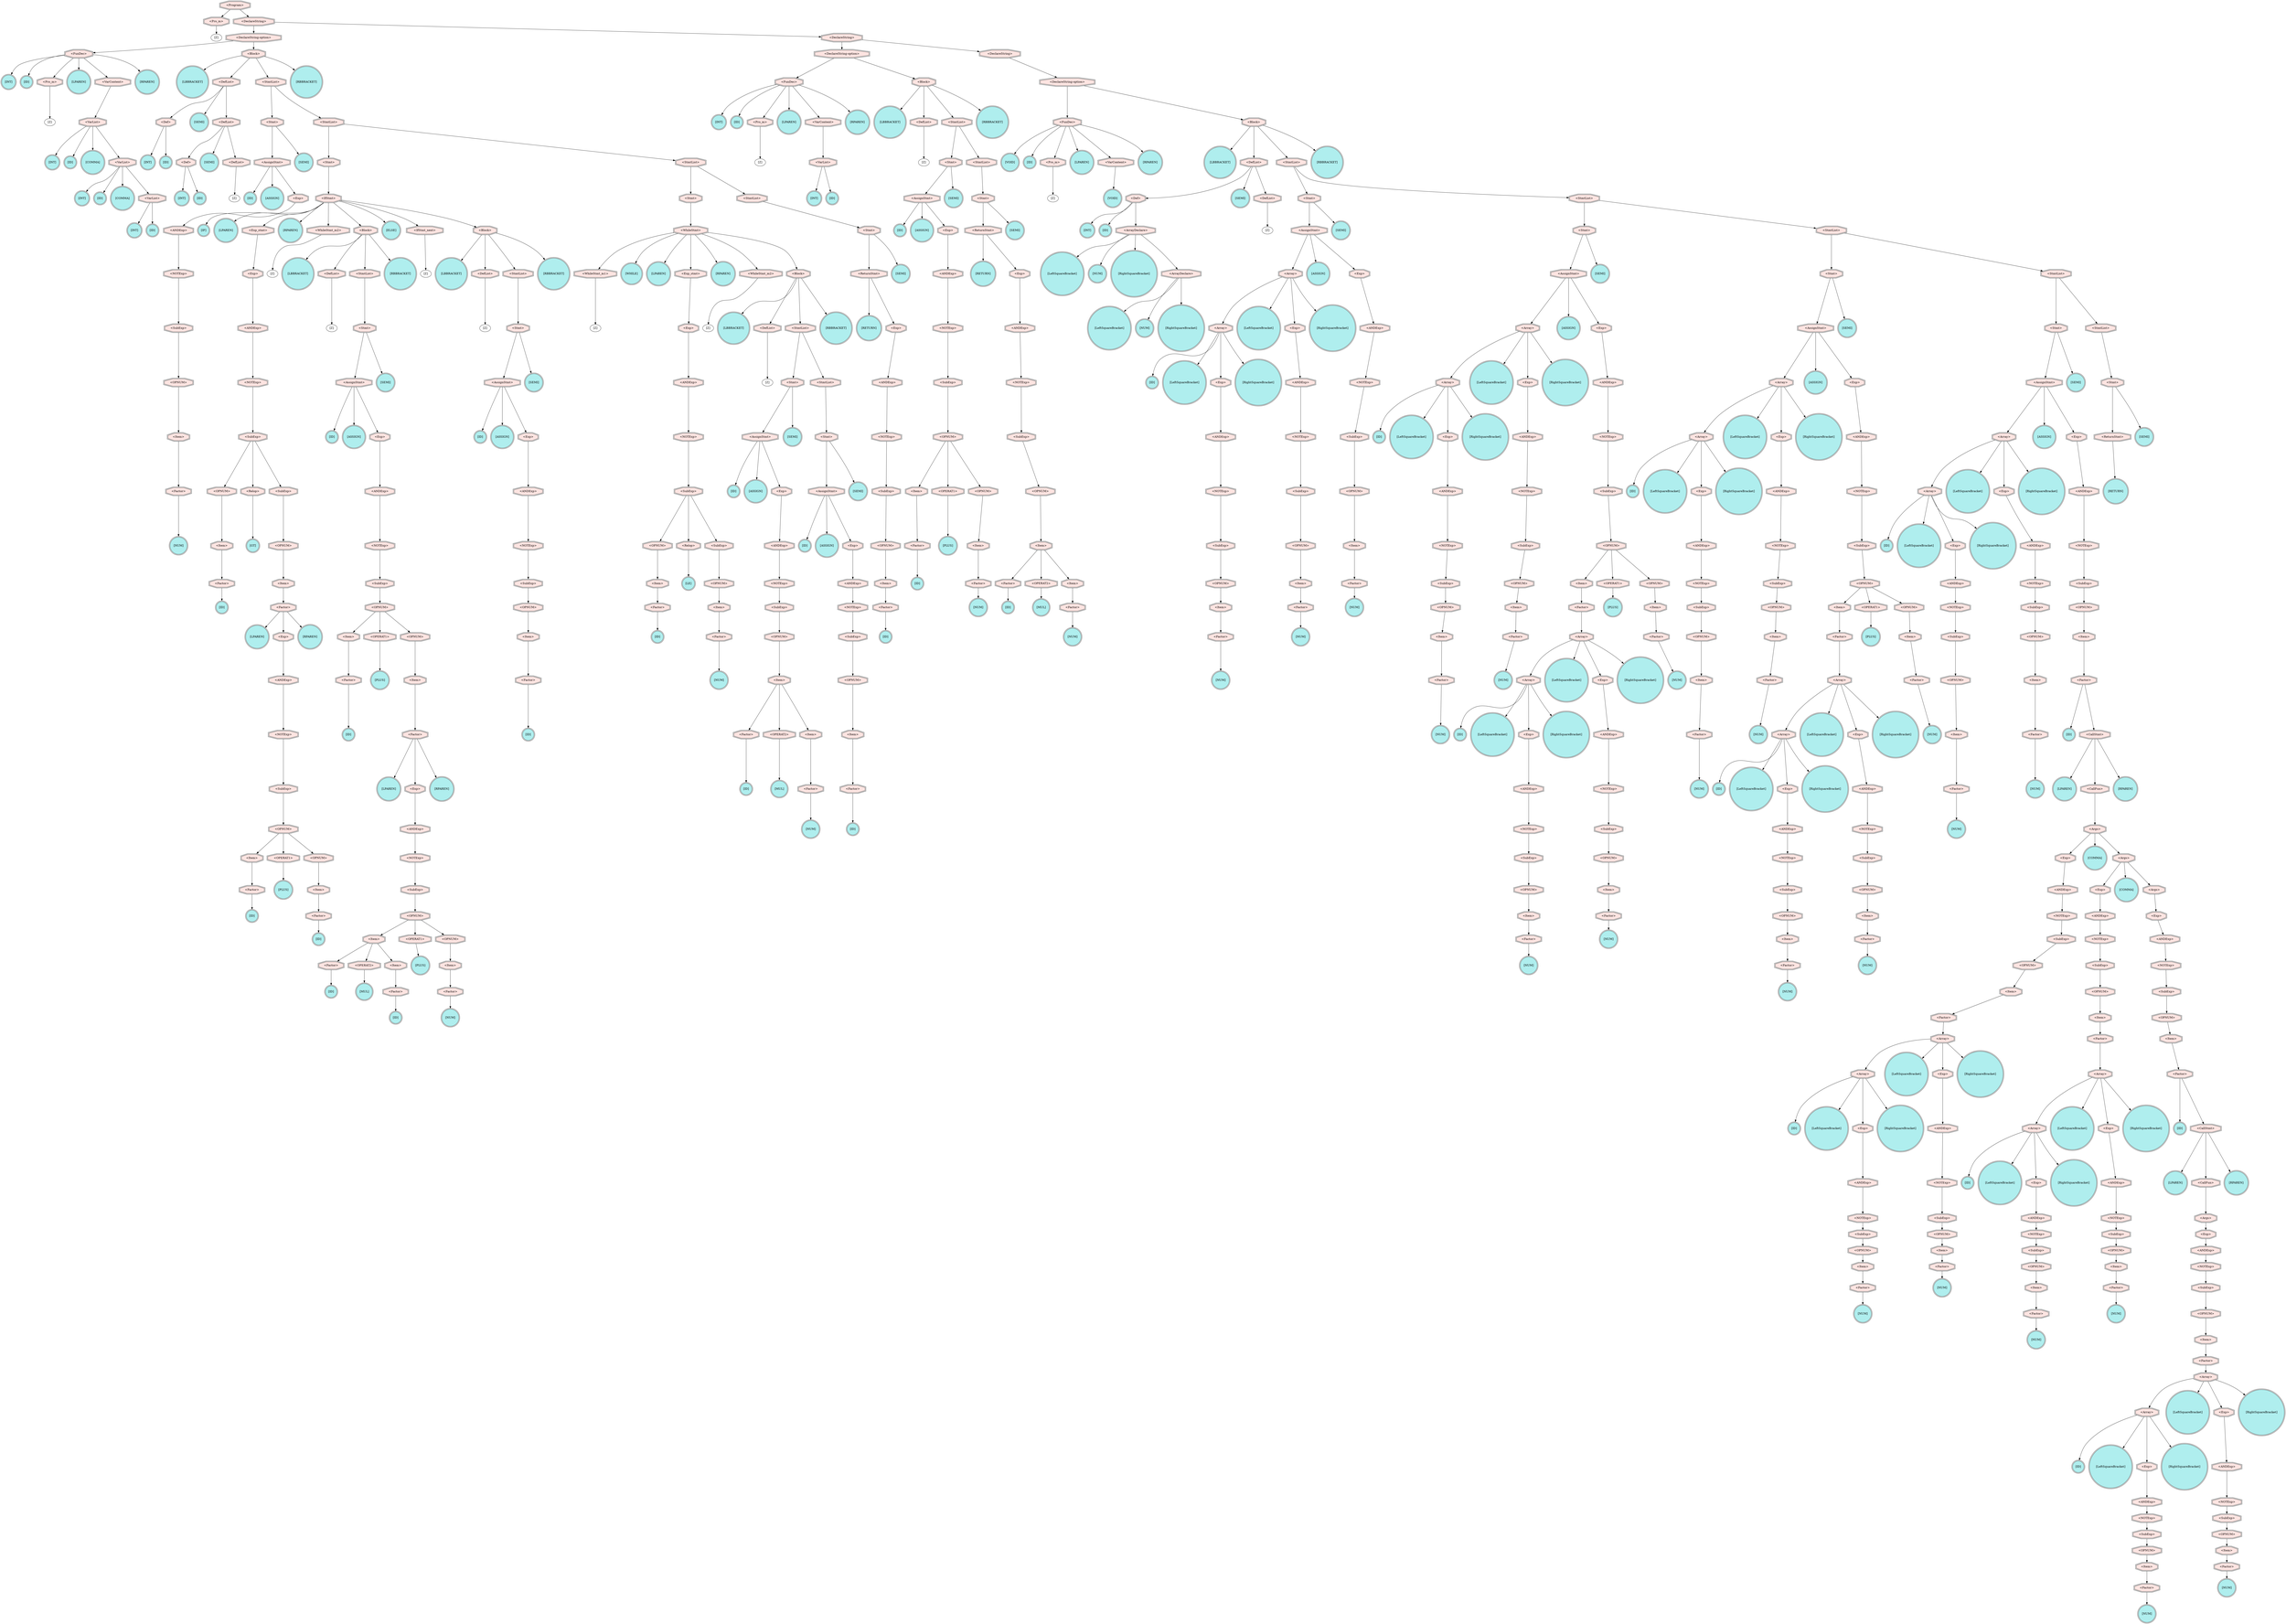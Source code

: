 digraph tree { 
v0[label="<Pro_m>",fillcolor=mistyrose,shape=doubleoctagon,style=filled];
e1[label="[Z]"];
v0-> e1;
v1[label="[INT]",fillcolor=paleturquoise,shape=doublecircle,style=filled];
v2[label="[ID]",fillcolor=paleturquoise,shape=doublecircle,style=filled];
v3[label="<Pro_m>",fillcolor=mistyrose,shape=doubleoctagon,style=filled];
e4[label="[Z]"];
v3-> e4;
v4[label="[LPAREN]",fillcolor=paleturquoise,shape=doublecircle,style=filled];
v5[label="[INT]",fillcolor=paleturquoise,shape=doublecircle,style=filled];
v6[label="[ID]",fillcolor=paleturquoise,shape=doublecircle,style=filled];
v7[label="[COMMA]",fillcolor=paleturquoise,shape=doublecircle,style=filled];
v8[label="[INT]",fillcolor=paleturquoise,shape=doublecircle,style=filled];
v9[label="[ID]",fillcolor=paleturquoise,shape=doublecircle,style=filled];
v10[label="[COMMA]",fillcolor=paleturquoise,shape=doublecircle,style=filled];
v11[label="[INT]",fillcolor=paleturquoise,shape=doublecircle,style=filled];
v12[label="[ID]",fillcolor=paleturquoise,shape=doublecircle,style=filled];
v13[label="<VarList>",fillcolor=mistyrose,shape=doubleoctagon,style=filled];
v13 -> v12;
v13 -> v11;
v14[label="<VarList>",fillcolor=mistyrose,shape=doubleoctagon,style=filled];
v14 -> v13;
v14 -> v10;
v14 -> v9;
v14 -> v8;
v15[label="<VarList>",fillcolor=mistyrose,shape=doubleoctagon,style=filled];
v15 -> v14;
v15 -> v7;
v15 -> v6;
v15 -> v5;
v16[label="<VarContent>",fillcolor=mistyrose,shape=doubleoctagon,style=filled];
v16 -> v15;
v17[label="[RPAREN]",fillcolor=paleturquoise,shape=doublecircle,style=filled];
v18[label="<FunDec>",fillcolor=mistyrose,shape=doubleoctagon,style=filled];
v18 -> v17;
v18 -> v16;
v18 -> v4;
v18 -> v3;
v18 -> v2;
v18 -> v1;
v19[label="[LBBRACKET]",fillcolor=paleturquoise,shape=doublecircle,style=filled];
v20[label="[INT]",fillcolor=paleturquoise,shape=doublecircle,style=filled];
v21[label="[ID]",fillcolor=paleturquoise,shape=doublecircle,style=filled];
v22[label="<Def>",fillcolor=mistyrose,shape=doubleoctagon,style=filled];
v22 -> v21;
v22 -> v20;
v23[label="[SEMI]",fillcolor=paleturquoise,shape=doublecircle,style=filled];
v24[label="[INT]",fillcolor=paleturquoise,shape=doublecircle,style=filled];
v25[label="[ID]",fillcolor=paleturquoise,shape=doublecircle,style=filled];
v26[label="<Def>",fillcolor=mistyrose,shape=doubleoctagon,style=filled];
v26 -> v25;
v26 -> v24;
v27[label="[SEMI]",fillcolor=paleturquoise,shape=doublecircle,style=filled];
v28[label="<DefList>",fillcolor=mistyrose,shape=doubleoctagon,style=filled];
e29[label="[Z]"];
v28-> e29;
v29[label="<DefList>",fillcolor=mistyrose,shape=doubleoctagon,style=filled];
v29 -> v28;
v29 -> v27;
v29 -> v26;
v30[label="<DefList>",fillcolor=mistyrose,shape=doubleoctagon,style=filled];
v30 -> v29;
v30 -> v23;
v30 -> v22;
v31[label="[ID]",fillcolor=paleturquoise,shape=doublecircle,style=filled];
v32[label="[ASSIGN]",fillcolor=paleturquoise,shape=doublecircle,style=filled];
v33[label="[NUM]",fillcolor=paleturquoise,shape=doublecircle,style=filled];
v34[label="<Factor>",fillcolor=mistyrose,shape=doubleoctagon,style=filled];
v34 -> v33;
v35[label="<Item>",fillcolor=mistyrose,shape=doubleoctagon,style=filled];
v35 -> v34;
v36[label="<OPNUM>",fillcolor=mistyrose,shape=doubleoctagon,style=filled];
v36 -> v35;
v37[label="<SubExp>",fillcolor=mistyrose,shape=doubleoctagon,style=filled];
v37 -> v36;
v38[label="<NOTExp>",fillcolor=mistyrose,shape=doubleoctagon,style=filled];
v38 -> v37;
v39[label="<ANDExp>",fillcolor=mistyrose,shape=doubleoctagon,style=filled];
v39 -> v38;
v40[label="<Exp>",fillcolor=mistyrose,shape=doubleoctagon,style=filled];
v40 -> v39;
v41[label="<AssignStmt>",fillcolor=mistyrose,shape=doubleoctagon,style=filled];
v41 -> v40;
v41 -> v32;
v41 -> v31;
v42[label="[SEMI]",fillcolor=paleturquoise,shape=doublecircle,style=filled];
v43[label="<Stmt>",fillcolor=mistyrose,shape=doubleoctagon,style=filled];
v43 -> v42;
v43 -> v41;
v44[label="[IF]",fillcolor=paleturquoise,shape=doublecircle,style=filled];
v45[label="[LPAREN]",fillcolor=paleturquoise,shape=doublecircle,style=filled];
v46[label="[ID]",fillcolor=paleturquoise,shape=doublecircle,style=filled];
v47[label="<Factor>",fillcolor=mistyrose,shape=doubleoctagon,style=filled];
v47 -> v46;
v48[label="<Item>",fillcolor=mistyrose,shape=doubleoctagon,style=filled];
v48 -> v47;
v49[label="<OPNUM>",fillcolor=mistyrose,shape=doubleoctagon,style=filled];
v49 -> v48;
v50[label="[GT]",fillcolor=paleturquoise,shape=doublecircle,style=filled];
v51[label="<Relop>",fillcolor=mistyrose,shape=doubleoctagon,style=filled];
v51 -> v50;
v52[label="[LPAREN]",fillcolor=paleturquoise,shape=doublecircle,style=filled];
v53[label="[ID]",fillcolor=paleturquoise,shape=doublecircle,style=filled];
v54[label="<Factor>",fillcolor=mistyrose,shape=doubleoctagon,style=filled];
v54 -> v53;
v55[label="<Item>",fillcolor=mistyrose,shape=doubleoctagon,style=filled];
v55 -> v54;
v56[label="[PLUS]",fillcolor=paleturquoise,shape=doublecircle,style=filled];
v57[label="<OPERAT1>",fillcolor=mistyrose,shape=doubleoctagon,style=filled];
v57 -> v56;
v58[label="[ID]",fillcolor=paleturquoise,shape=doublecircle,style=filled];
v59[label="<Factor>",fillcolor=mistyrose,shape=doubleoctagon,style=filled];
v59 -> v58;
v60[label="<Item>",fillcolor=mistyrose,shape=doubleoctagon,style=filled];
v60 -> v59;
v61[label="<OPNUM>",fillcolor=mistyrose,shape=doubleoctagon,style=filled];
v61 -> v60;
v62[label="<OPNUM>",fillcolor=mistyrose,shape=doubleoctagon,style=filled];
v62 -> v61;
v62 -> v57;
v62 -> v55;
v63[label="<SubExp>",fillcolor=mistyrose,shape=doubleoctagon,style=filled];
v63 -> v62;
v64[label="<NOTExp>",fillcolor=mistyrose,shape=doubleoctagon,style=filled];
v64 -> v63;
v65[label="<ANDExp>",fillcolor=mistyrose,shape=doubleoctagon,style=filled];
v65 -> v64;
v66[label="<Exp>",fillcolor=mistyrose,shape=doubleoctagon,style=filled];
v66 -> v65;
v67[label="[RPAREN]",fillcolor=paleturquoise,shape=doublecircle,style=filled];
v68[label="<Factor>",fillcolor=mistyrose,shape=doubleoctagon,style=filled];
v68 -> v67;
v68 -> v66;
v68 -> v52;
v69[label="<Item>",fillcolor=mistyrose,shape=doubleoctagon,style=filled];
v69 -> v68;
v70[label="<OPNUM>",fillcolor=mistyrose,shape=doubleoctagon,style=filled];
v70 -> v69;
v71[label="<SubExp>",fillcolor=mistyrose,shape=doubleoctagon,style=filled];
v71 -> v70;
v72[label="<SubExp>",fillcolor=mistyrose,shape=doubleoctagon,style=filled];
v72 -> v71;
v72 -> v51;
v72 -> v49;
v73[label="<NOTExp>",fillcolor=mistyrose,shape=doubleoctagon,style=filled];
v73 -> v72;
v74[label="<ANDExp>",fillcolor=mistyrose,shape=doubleoctagon,style=filled];
v74 -> v73;
v75[label="<Exp>",fillcolor=mistyrose,shape=doubleoctagon,style=filled];
v75 -> v74;
v76[label="<Exp_stmt>",fillcolor=mistyrose,shape=doubleoctagon,style=filled];
v76 -> v75;
v77[label="[RPAREN]",fillcolor=paleturquoise,shape=doublecircle,style=filled];
v78[label="<WhileStmt_m2>",fillcolor=mistyrose,shape=doubleoctagon,style=filled];
e79[label="[Z]"];
v78-> e79;
v79[label="[LBBRACKET]",fillcolor=paleturquoise,shape=doublecircle,style=filled];
v80[label="<DefList>",fillcolor=mistyrose,shape=doubleoctagon,style=filled];
e81[label="[Z]"];
v80-> e81;
v81[label="[ID]",fillcolor=paleturquoise,shape=doublecircle,style=filled];
v82[label="[ASSIGN]",fillcolor=paleturquoise,shape=doublecircle,style=filled];
v83[label="[ID]",fillcolor=paleturquoise,shape=doublecircle,style=filled];
v84[label="<Factor>",fillcolor=mistyrose,shape=doubleoctagon,style=filled];
v84 -> v83;
v85[label="<Item>",fillcolor=mistyrose,shape=doubleoctagon,style=filled];
v85 -> v84;
v86[label="[PLUS]",fillcolor=paleturquoise,shape=doublecircle,style=filled];
v87[label="<OPERAT1>",fillcolor=mistyrose,shape=doubleoctagon,style=filled];
v87 -> v86;
v88[label="[LPAREN]",fillcolor=paleturquoise,shape=doublecircle,style=filled];
v89[label="[ID]",fillcolor=paleturquoise,shape=doublecircle,style=filled];
v90[label="<Factor>",fillcolor=mistyrose,shape=doubleoctagon,style=filled];
v90 -> v89;
v91[label="[MUL]",fillcolor=paleturquoise,shape=doublecircle,style=filled];
v92[label="<OPERAT2>",fillcolor=mistyrose,shape=doubleoctagon,style=filled];
v92 -> v91;
v93[label="[ID]",fillcolor=paleturquoise,shape=doublecircle,style=filled];
v94[label="<Factor>",fillcolor=mistyrose,shape=doubleoctagon,style=filled];
v94 -> v93;
v95[label="<Item>",fillcolor=mistyrose,shape=doubleoctagon,style=filled];
v95 -> v94;
v96[label="<Item>",fillcolor=mistyrose,shape=doubleoctagon,style=filled];
v96 -> v95;
v96 -> v92;
v96 -> v90;
v97[label="[PLUS]",fillcolor=paleturquoise,shape=doublecircle,style=filled];
v98[label="<OPERAT1>",fillcolor=mistyrose,shape=doubleoctagon,style=filled];
v98 -> v97;
v99[label="[NUM]",fillcolor=paleturquoise,shape=doublecircle,style=filled];
v100[label="<Factor>",fillcolor=mistyrose,shape=doubleoctagon,style=filled];
v100 -> v99;
v101[label="<Item>",fillcolor=mistyrose,shape=doubleoctagon,style=filled];
v101 -> v100;
v102[label="<OPNUM>",fillcolor=mistyrose,shape=doubleoctagon,style=filled];
v102 -> v101;
v103[label="<OPNUM>",fillcolor=mistyrose,shape=doubleoctagon,style=filled];
v103 -> v102;
v103 -> v98;
v103 -> v96;
v104[label="<SubExp>",fillcolor=mistyrose,shape=doubleoctagon,style=filled];
v104 -> v103;
v105[label="<NOTExp>",fillcolor=mistyrose,shape=doubleoctagon,style=filled];
v105 -> v104;
v106[label="<ANDExp>",fillcolor=mistyrose,shape=doubleoctagon,style=filled];
v106 -> v105;
v107[label="<Exp>",fillcolor=mistyrose,shape=doubleoctagon,style=filled];
v107 -> v106;
v108[label="[RPAREN]",fillcolor=paleturquoise,shape=doublecircle,style=filled];
v109[label="<Factor>",fillcolor=mistyrose,shape=doubleoctagon,style=filled];
v109 -> v108;
v109 -> v107;
v109 -> v88;
v110[label="<Item>",fillcolor=mistyrose,shape=doubleoctagon,style=filled];
v110 -> v109;
v111[label="<OPNUM>",fillcolor=mistyrose,shape=doubleoctagon,style=filled];
v111 -> v110;
v112[label="<OPNUM>",fillcolor=mistyrose,shape=doubleoctagon,style=filled];
v112 -> v111;
v112 -> v87;
v112 -> v85;
v113[label="<SubExp>",fillcolor=mistyrose,shape=doubleoctagon,style=filled];
v113 -> v112;
v114[label="<NOTExp>",fillcolor=mistyrose,shape=doubleoctagon,style=filled];
v114 -> v113;
v115[label="<ANDExp>",fillcolor=mistyrose,shape=doubleoctagon,style=filled];
v115 -> v114;
v116[label="<Exp>",fillcolor=mistyrose,shape=doubleoctagon,style=filled];
v116 -> v115;
v117[label="<AssignStmt>",fillcolor=mistyrose,shape=doubleoctagon,style=filled];
v117 -> v116;
v117 -> v82;
v117 -> v81;
v118[label="[SEMI]",fillcolor=paleturquoise,shape=doublecircle,style=filled];
v119[label="<Stmt>",fillcolor=mistyrose,shape=doubleoctagon,style=filled];
v119 -> v118;
v119 -> v117;
v120[label="<StmtList>",fillcolor=mistyrose,shape=doubleoctagon,style=filled];
v120 -> v119;
v121[label="[RBBRACKET]",fillcolor=paleturquoise,shape=doublecircle,style=filled];
v122[label="<Block>",fillcolor=mistyrose,shape=doubleoctagon,style=filled];
v122 -> v121;
v122 -> v120;
v122 -> v80;
v122 -> v79;
v123[label="[ELSE]",fillcolor=paleturquoise,shape=doublecircle,style=filled];
v124[label="<IfStmt_next>",fillcolor=mistyrose,shape=doubleoctagon,style=filled];
e125[label="[Z]"];
v124-> e125;
v125[label="[LBBRACKET]",fillcolor=paleturquoise,shape=doublecircle,style=filled];
v126[label="<DefList>",fillcolor=mistyrose,shape=doubleoctagon,style=filled];
e127[label="[Z]"];
v126-> e127;
v127[label="[ID]",fillcolor=paleturquoise,shape=doublecircle,style=filled];
v128[label="[ASSIGN]",fillcolor=paleturquoise,shape=doublecircle,style=filled];
v129[label="[ID]",fillcolor=paleturquoise,shape=doublecircle,style=filled];
v130[label="<Factor>",fillcolor=mistyrose,shape=doubleoctagon,style=filled];
v130 -> v129;
v131[label="<Item>",fillcolor=mistyrose,shape=doubleoctagon,style=filled];
v131 -> v130;
v132[label="<OPNUM>",fillcolor=mistyrose,shape=doubleoctagon,style=filled];
v132 -> v131;
v133[label="<SubExp>",fillcolor=mistyrose,shape=doubleoctagon,style=filled];
v133 -> v132;
v134[label="<NOTExp>",fillcolor=mistyrose,shape=doubleoctagon,style=filled];
v134 -> v133;
v135[label="<ANDExp>",fillcolor=mistyrose,shape=doubleoctagon,style=filled];
v135 -> v134;
v136[label="<Exp>",fillcolor=mistyrose,shape=doubleoctagon,style=filled];
v136 -> v135;
v137[label="<AssignStmt>",fillcolor=mistyrose,shape=doubleoctagon,style=filled];
v137 -> v136;
v137 -> v128;
v137 -> v127;
v138[label="[SEMI]",fillcolor=paleturquoise,shape=doublecircle,style=filled];
v139[label="<Stmt>",fillcolor=mistyrose,shape=doubleoctagon,style=filled];
v139 -> v138;
v139 -> v137;
v140[label="<StmtList>",fillcolor=mistyrose,shape=doubleoctagon,style=filled];
v140 -> v139;
v141[label="[RBBRACKET]",fillcolor=paleturquoise,shape=doublecircle,style=filled];
v142[label="<Block>",fillcolor=mistyrose,shape=doubleoctagon,style=filled];
v142 -> v141;
v142 -> v140;
v142 -> v126;
v142 -> v125;
v143[label="<IfStmt>",fillcolor=mistyrose,shape=doubleoctagon,style=filled];
v143 -> v142;
v143 -> v124;
v143 -> v123;
v143 -> v122;
v143 -> v78;
v143 -> v77;
v143 -> v76;
v143 -> v45;
v143 -> v44;
v144[label="<Stmt>",fillcolor=mistyrose,shape=doubleoctagon,style=filled];
v144 -> v143;
v145[label="<WhileStmt_m1>",fillcolor=mistyrose,shape=doubleoctagon,style=filled];
e146[label="[Z]"];
v145-> e146;
v146[label="[WHILE]",fillcolor=paleturquoise,shape=doublecircle,style=filled];
v147[label="[LPAREN]",fillcolor=paleturquoise,shape=doublecircle,style=filled];
v148[label="[ID]",fillcolor=paleturquoise,shape=doublecircle,style=filled];
v149[label="<Factor>",fillcolor=mistyrose,shape=doubleoctagon,style=filled];
v149 -> v148;
v150[label="<Item>",fillcolor=mistyrose,shape=doubleoctagon,style=filled];
v150 -> v149;
v151[label="<OPNUM>",fillcolor=mistyrose,shape=doubleoctagon,style=filled];
v151 -> v150;
v152[label="[LE]",fillcolor=paleturquoise,shape=doublecircle,style=filled];
v153[label="<Relop>",fillcolor=mistyrose,shape=doubleoctagon,style=filled];
v153 -> v152;
v154[label="[NUM]",fillcolor=paleturquoise,shape=doublecircle,style=filled];
v155[label="<Factor>",fillcolor=mistyrose,shape=doubleoctagon,style=filled];
v155 -> v154;
v156[label="<Item>",fillcolor=mistyrose,shape=doubleoctagon,style=filled];
v156 -> v155;
v157[label="<OPNUM>",fillcolor=mistyrose,shape=doubleoctagon,style=filled];
v157 -> v156;
v158[label="<SubExp>",fillcolor=mistyrose,shape=doubleoctagon,style=filled];
v158 -> v157;
v159[label="<SubExp>",fillcolor=mistyrose,shape=doubleoctagon,style=filled];
v159 -> v158;
v159 -> v153;
v159 -> v151;
v160[label="<NOTExp>",fillcolor=mistyrose,shape=doubleoctagon,style=filled];
v160 -> v159;
v161[label="<ANDExp>",fillcolor=mistyrose,shape=doubleoctagon,style=filled];
v161 -> v160;
v162[label="<Exp>",fillcolor=mistyrose,shape=doubleoctagon,style=filled];
v162 -> v161;
v163[label="<Exp_stmt>",fillcolor=mistyrose,shape=doubleoctagon,style=filled];
v163 -> v162;
v164[label="[RPAREN]",fillcolor=paleturquoise,shape=doublecircle,style=filled];
v165[label="<WhileStmt_m2>",fillcolor=mistyrose,shape=doubleoctagon,style=filled];
e166[label="[Z]"];
v165-> e166;
v166[label="[LBBRACKET]",fillcolor=paleturquoise,shape=doublecircle,style=filled];
v167[label="<DefList>",fillcolor=mistyrose,shape=doubleoctagon,style=filled];
e168[label="[Z]"];
v167-> e168;
v168[label="[ID]",fillcolor=paleturquoise,shape=doublecircle,style=filled];
v169[label="[ASSIGN]",fillcolor=paleturquoise,shape=doublecircle,style=filled];
v170[label="[ID]",fillcolor=paleturquoise,shape=doublecircle,style=filled];
v171[label="<Factor>",fillcolor=mistyrose,shape=doubleoctagon,style=filled];
v171 -> v170;
v172[label="[MUL]",fillcolor=paleturquoise,shape=doublecircle,style=filled];
v173[label="<OPERAT2>",fillcolor=mistyrose,shape=doubleoctagon,style=filled];
v173 -> v172;
v174[label="[NUM]",fillcolor=paleturquoise,shape=doublecircle,style=filled];
v175[label="<Factor>",fillcolor=mistyrose,shape=doubleoctagon,style=filled];
v175 -> v174;
v176[label="<Item>",fillcolor=mistyrose,shape=doubleoctagon,style=filled];
v176 -> v175;
v177[label="<Item>",fillcolor=mistyrose,shape=doubleoctagon,style=filled];
v177 -> v176;
v177 -> v173;
v177 -> v171;
v178[label="<OPNUM>",fillcolor=mistyrose,shape=doubleoctagon,style=filled];
v178 -> v177;
v179[label="<SubExp>",fillcolor=mistyrose,shape=doubleoctagon,style=filled];
v179 -> v178;
v180[label="<NOTExp>",fillcolor=mistyrose,shape=doubleoctagon,style=filled];
v180 -> v179;
v181[label="<ANDExp>",fillcolor=mistyrose,shape=doubleoctagon,style=filled];
v181 -> v180;
v182[label="<Exp>",fillcolor=mistyrose,shape=doubleoctagon,style=filled];
v182 -> v181;
v183[label="<AssignStmt>",fillcolor=mistyrose,shape=doubleoctagon,style=filled];
v183 -> v182;
v183 -> v169;
v183 -> v168;
v184[label="[SEMI]",fillcolor=paleturquoise,shape=doublecircle,style=filled];
v185[label="<Stmt>",fillcolor=mistyrose,shape=doubleoctagon,style=filled];
v185 -> v184;
v185 -> v183;
v186[label="[ID]",fillcolor=paleturquoise,shape=doublecircle,style=filled];
v187[label="[ASSIGN]",fillcolor=paleturquoise,shape=doublecircle,style=filled];
v188[label="[ID]",fillcolor=paleturquoise,shape=doublecircle,style=filled];
v189[label="<Factor>",fillcolor=mistyrose,shape=doubleoctagon,style=filled];
v189 -> v188;
v190[label="<Item>",fillcolor=mistyrose,shape=doubleoctagon,style=filled];
v190 -> v189;
v191[label="<OPNUM>",fillcolor=mistyrose,shape=doubleoctagon,style=filled];
v191 -> v190;
v192[label="<SubExp>",fillcolor=mistyrose,shape=doubleoctagon,style=filled];
v192 -> v191;
v193[label="<NOTExp>",fillcolor=mistyrose,shape=doubleoctagon,style=filled];
v193 -> v192;
v194[label="<ANDExp>",fillcolor=mistyrose,shape=doubleoctagon,style=filled];
v194 -> v193;
v195[label="<Exp>",fillcolor=mistyrose,shape=doubleoctagon,style=filled];
v195 -> v194;
v196[label="<AssignStmt>",fillcolor=mistyrose,shape=doubleoctagon,style=filled];
v196 -> v195;
v196 -> v187;
v196 -> v186;
v197[label="[SEMI]",fillcolor=paleturquoise,shape=doublecircle,style=filled];
v198[label="<Stmt>",fillcolor=mistyrose,shape=doubleoctagon,style=filled];
v198 -> v197;
v198 -> v196;
v199[label="<StmtList>",fillcolor=mistyrose,shape=doubleoctagon,style=filled];
v199 -> v198;
v200[label="<StmtList>",fillcolor=mistyrose,shape=doubleoctagon,style=filled];
v200 -> v199;
v200 -> v185;
v201[label="[RBBRACKET]",fillcolor=paleturquoise,shape=doublecircle,style=filled];
v202[label="<Block>",fillcolor=mistyrose,shape=doubleoctagon,style=filled];
v202 -> v201;
v202 -> v200;
v202 -> v167;
v202 -> v166;
v203[label="<WhileStmt>",fillcolor=mistyrose,shape=doubleoctagon,style=filled];
v203 -> v202;
v203 -> v165;
v203 -> v164;
v203 -> v163;
v203 -> v147;
v203 -> v146;
v203 -> v145;
v204[label="<Stmt>",fillcolor=mistyrose,shape=doubleoctagon,style=filled];
v204 -> v203;
v205[label="[RETURN]",fillcolor=paleturquoise,shape=doublecircle,style=filled];
v206[label="[ID]",fillcolor=paleturquoise,shape=doublecircle,style=filled];
v207[label="<Factor>",fillcolor=mistyrose,shape=doubleoctagon,style=filled];
v207 -> v206;
v208[label="<Item>",fillcolor=mistyrose,shape=doubleoctagon,style=filled];
v208 -> v207;
v209[label="<OPNUM>",fillcolor=mistyrose,shape=doubleoctagon,style=filled];
v209 -> v208;
v210[label="<SubExp>",fillcolor=mistyrose,shape=doubleoctagon,style=filled];
v210 -> v209;
v211[label="<NOTExp>",fillcolor=mistyrose,shape=doubleoctagon,style=filled];
v211 -> v210;
v212[label="<ANDExp>",fillcolor=mistyrose,shape=doubleoctagon,style=filled];
v212 -> v211;
v213[label="<Exp>",fillcolor=mistyrose,shape=doubleoctagon,style=filled];
v213 -> v212;
v214[label="<ReturnStmt>",fillcolor=mistyrose,shape=doubleoctagon,style=filled];
v214 -> v213;
v214 -> v205;
v215[label="[SEMI]",fillcolor=paleturquoise,shape=doublecircle,style=filled];
v216[label="<Stmt>",fillcolor=mistyrose,shape=doubleoctagon,style=filled];
v216 -> v215;
v216 -> v214;
v217[label="<StmtList>",fillcolor=mistyrose,shape=doubleoctagon,style=filled];
v217 -> v216;
v218[label="<StmtList>",fillcolor=mistyrose,shape=doubleoctagon,style=filled];
v218 -> v217;
v218 -> v204;
v219[label="<StmtList>",fillcolor=mistyrose,shape=doubleoctagon,style=filled];
v219 -> v218;
v219 -> v144;
v220[label="<StmtList>",fillcolor=mistyrose,shape=doubleoctagon,style=filled];
v220 -> v219;
v220 -> v43;
v221[label="[RBBRACKET]",fillcolor=paleturquoise,shape=doublecircle,style=filled];
v222[label="<Block>",fillcolor=mistyrose,shape=doubleoctagon,style=filled];
v222 -> v221;
v222 -> v220;
v222 -> v30;
v222 -> v19;
v223[label="<DeclareString-option>",fillcolor=mistyrose,shape=doubleoctagon,style=filled];
v223 -> v222;
v223 -> v18;
v224[label="[INT]",fillcolor=paleturquoise,shape=doublecircle,style=filled];
v225[label="[ID]",fillcolor=paleturquoise,shape=doublecircle,style=filled];
v226[label="<Pro_m>",fillcolor=mistyrose,shape=doubleoctagon,style=filled];
e227[label="[Z]"];
v226-> e227;
v227[label="[LPAREN]",fillcolor=paleturquoise,shape=doublecircle,style=filled];
v228[label="[INT]",fillcolor=paleturquoise,shape=doublecircle,style=filled];
v229[label="[ID]",fillcolor=paleturquoise,shape=doublecircle,style=filled];
v230[label="<VarList>",fillcolor=mistyrose,shape=doubleoctagon,style=filled];
v230 -> v229;
v230 -> v228;
v231[label="<VarContent>",fillcolor=mistyrose,shape=doubleoctagon,style=filled];
v231 -> v230;
v232[label="[RPAREN]",fillcolor=paleturquoise,shape=doublecircle,style=filled];
v233[label="<FunDec>",fillcolor=mistyrose,shape=doubleoctagon,style=filled];
v233 -> v232;
v233 -> v231;
v233 -> v227;
v233 -> v226;
v233 -> v225;
v233 -> v224;
v234[label="[LBBRACKET]",fillcolor=paleturquoise,shape=doublecircle,style=filled];
v235[label="<DefList>",fillcolor=mistyrose,shape=doubleoctagon,style=filled];
e236[label="[Z]"];
v235-> e236;
v236[label="[ID]",fillcolor=paleturquoise,shape=doublecircle,style=filled];
v237[label="[ASSIGN]",fillcolor=paleturquoise,shape=doublecircle,style=filled];
v238[label="[ID]",fillcolor=paleturquoise,shape=doublecircle,style=filled];
v239[label="<Factor>",fillcolor=mistyrose,shape=doubleoctagon,style=filled];
v239 -> v238;
v240[label="<Item>",fillcolor=mistyrose,shape=doubleoctagon,style=filled];
v240 -> v239;
v241[label="[PLUS]",fillcolor=paleturquoise,shape=doublecircle,style=filled];
v242[label="<OPERAT1>",fillcolor=mistyrose,shape=doubleoctagon,style=filled];
v242 -> v241;
v243[label="[NUM]",fillcolor=paleturquoise,shape=doublecircle,style=filled];
v244[label="<Factor>",fillcolor=mistyrose,shape=doubleoctagon,style=filled];
v244 -> v243;
v245[label="<Item>",fillcolor=mistyrose,shape=doubleoctagon,style=filled];
v245 -> v244;
v246[label="<OPNUM>",fillcolor=mistyrose,shape=doubleoctagon,style=filled];
v246 -> v245;
v247[label="<OPNUM>",fillcolor=mistyrose,shape=doubleoctagon,style=filled];
v247 -> v246;
v247 -> v242;
v247 -> v240;
v248[label="<SubExp>",fillcolor=mistyrose,shape=doubleoctagon,style=filled];
v248 -> v247;
v249[label="<NOTExp>",fillcolor=mistyrose,shape=doubleoctagon,style=filled];
v249 -> v248;
v250[label="<ANDExp>",fillcolor=mistyrose,shape=doubleoctagon,style=filled];
v250 -> v249;
v251[label="<Exp>",fillcolor=mistyrose,shape=doubleoctagon,style=filled];
v251 -> v250;
v252[label="<AssignStmt>",fillcolor=mistyrose,shape=doubleoctagon,style=filled];
v252 -> v251;
v252 -> v237;
v252 -> v236;
v253[label="[SEMI]",fillcolor=paleturquoise,shape=doublecircle,style=filled];
v254[label="<Stmt>",fillcolor=mistyrose,shape=doubleoctagon,style=filled];
v254 -> v253;
v254 -> v252;
v255[label="[RETURN]",fillcolor=paleturquoise,shape=doublecircle,style=filled];
v256[label="[ID]",fillcolor=paleturquoise,shape=doublecircle,style=filled];
v257[label="<Factor>",fillcolor=mistyrose,shape=doubleoctagon,style=filled];
v257 -> v256;
v258[label="[MUL]",fillcolor=paleturquoise,shape=doublecircle,style=filled];
v259[label="<OPERAT2>",fillcolor=mistyrose,shape=doubleoctagon,style=filled];
v259 -> v258;
v260[label="[NUM]",fillcolor=paleturquoise,shape=doublecircle,style=filled];
v261[label="<Factor>",fillcolor=mistyrose,shape=doubleoctagon,style=filled];
v261 -> v260;
v262[label="<Item>",fillcolor=mistyrose,shape=doubleoctagon,style=filled];
v262 -> v261;
v263[label="<Item>",fillcolor=mistyrose,shape=doubleoctagon,style=filled];
v263 -> v262;
v263 -> v259;
v263 -> v257;
v264[label="<OPNUM>",fillcolor=mistyrose,shape=doubleoctagon,style=filled];
v264 -> v263;
v265[label="<SubExp>",fillcolor=mistyrose,shape=doubleoctagon,style=filled];
v265 -> v264;
v266[label="<NOTExp>",fillcolor=mistyrose,shape=doubleoctagon,style=filled];
v266 -> v265;
v267[label="<ANDExp>",fillcolor=mistyrose,shape=doubleoctagon,style=filled];
v267 -> v266;
v268[label="<Exp>",fillcolor=mistyrose,shape=doubleoctagon,style=filled];
v268 -> v267;
v269[label="<ReturnStmt>",fillcolor=mistyrose,shape=doubleoctagon,style=filled];
v269 -> v268;
v269 -> v255;
v270[label="[SEMI]",fillcolor=paleturquoise,shape=doublecircle,style=filled];
v271[label="<Stmt>",fillcolor=mistyrose,shape=doubleoctagon,style=filled];
v271 -> v270;
v271 -> v269;
v272[label="<StmtList>",fillcolor=mistyrose,shape=doubleoctagon,style=filled];
v272 -> v271;
v273[label="<StmtList>",fillcolor=mistyrose,shape=doubleoctagon,style=filled];
v273 -> v272;
v273 -> v254;
v274[label="[RBBRACKET]",fillcolor=paleturquoise,shape=doublecircle,style=filled];
v275[label="<Block>",fillcolor=mistyrose,shape=doubleoctagon,style=filled];
v275 -> v274;
v275 -> v273;
v275 -> v235;
v275 -> v234;
v276[label="<DeclareString-option>",fillcolor=mistyrose,shape=doubleoctagon,style=filled];
v276 -> v275;
v276 -> v233;
v277[label="[VOID]",fillcolor=paleturquoise,shape=doublecircle,style=filled];
v278[label="[ID]",fillcolor=paleturquoise,shape=doublecircle,style=filled];
v279[label="<Pro_m>",fillcolor=mistyrose,shape=doubleoctagon,style=filled];
e280[label="[Z]"];
v279-> e280;
v280[label="[LPAREN]",fillcolor=paleturquoise,shape=doublecircle,style=filled];
v281[label="[VOID]",fillcolor=paleturquoise,shape=doublecircle,style=filled];
v282[label="<VarContent>",fillcolor=mistyrose,shape=doubleoctagon,style=filled];
v282 -> v281;
v283[label="[RPAREN]",fillcolor=paleturquoise,shape=doublecircle,style=filled];
v284[label="<FunDec>",fillcolor=mistyrose,shape=doubleoctagon,style=filled];
v284 -> v283;
v284 -> v282;
v284 -> v280;
v284 -> v279;
v284 -> v278;
v284 -> v277;
v285[label="[LBBRACKET]",fillcolor=paleturquoise,shape=doublecircle,style=filled];
v286[label="[INT]",fillcolor=paleturquoise,shape=doublecircle,style=filled];
v287[label="[ID]",fillcolor=paleturquoise,shape=doublecircle,style=filled];
v288[label="[LeftSquareBracket]",fillcolor=paleturquoise,shape=doublecircle,style=filled];
v289[label="[NUM]",fillcolor=paleturquoise,shape=doublecircle,style=filled];
v290[label="[RightSquareBracket]",fillcolor=paleturquoise,shape=doublecircle,style=filled];
v291[label="[LeftSquareBracket]",fillcolor=paleturquoise,shape=doublecircle,style=filled];
v292[label="[NUM]",fillcolor=paleturquoise,shape=doublecircle,style=filled];
v293[label="[RightSquareBracket]",fillcolor=paleturquoise,shape=doublecircle,style=filled];
v294[label="<ArrayDeclare>",fillcolor=mistyrose,shape=doubleoctagon,style=filled];
v294 -> v293;
v294 -> v292;
v294 -> v291;
v295[label="<ArrayDeclare>",fillcolor=mistyrose,shape=doubleoctagon,style=filled];
v295 -> v294;
v295 -> v290;
v295 -> v289;
v295 -> v288;
v296[label="<Def>",fillcolor=mistyrose,shape=doubleoctagon,style=filled];
v296 -> v295;
v296 -> v287;
v296 -> v286;
v297[label="[SEMI]",fillcolor=paleturquoise,shape=doublecircle,style=filled];
v298[label="<DefList>",fillcolor=mistyrose,shape=doubleoctagon,style=filled];
e299[label="[Z]"];
v298-> e299;
v299[label="<DefList>",fillcolor=mistyrose,shape=doubleoctagon,style=filled];
v299 -> v298;
v299 -> v297;
v299 -> v296;
v300[label="[ID]",fillcolor=paleturquoise,shape=doublecircle,style=filled];
v301[label="[LeftSquareBracket]",fillcolor=paleturquoise,shape=doublecircle,style=filled];
v302[label="[NUM]",fillcolor=paleturquoise,shape=doublecircle,style=filled];
v303[label="<Factor>",fillcolor=mistyrose,shape=doubleoctagon,style=filled];
v303 -> v302;
v304[label="<Item>",fillcolor=mistyrose,shape=doubleoctagon,style=filled];
v304 -> v303;
v305[label="<OPNUM>",fillcolor=mistyrose,shape=doubleoctagon,style=filled];
v305 -> v304;
v306[label="<SubExp>",fillcolor=mistyrose,shape=doubleoctagon,style=filled];
v306 -> v305;
v307[label="<NOTExp>",fillcolor=mistyrose,shape=doubleoctagon,style=filled];
v307 -> v306;
v308[label="<ANDExp>",fillcolor=mistyrose,shape=doubleoctagon,style=filled];
v308 -> v307;
v309[label="<Exp>",fillcolor=mistyrose,shape=doubleoctagon,style=filled];
v309 -> v308;
v310[label="[RightSquareBracket]",fillcolor=paleturquoise,shape=doublecircle,style=filled];
v311[label="<Array>",fillcolor=mistyrose,shape=doubleoctagon,style=filled];
v311 -> v310;
v311 -> v309;
v311 -> v301;
v311 -> v300;
v312[label="[LeftSquareBracket]",fillcolor=paleturquoise,shape=doublecircle,style=filled];
v313[label="[NUM]",fillcolor=paleturquoise,shape=doublecircle,style=filled];
v314[label="<Factor>",fillcolor=mistyrose,shape=doubleoctagon,style=filled];
v314 -> v313;
v315[label="<Item>",fillcolor=mistyrose,shape=doubleoctagon,style=filled];
v315 -> v314;
v316[label="<OPNUM>",fillcolor=mistyrose,shape=doubleoctagon,style=filled];
v316 -> v315;
v317[label="<SubExp>",fillcolor=mistyrose,shape=doubleoctagon,style=filled];
v317 -> v316;
v318[label="<NOTExp>",fillcolor=mistyrose,shape=doubleoctagon,style=filled];
v318 -> v317;
v319[label="<ANDExp>",fillcolor=mistyrose,shape=doubleoctagon,style=filled];
v319 -> v318;
v320[label="<Exp>",fillcolor=mistyrose,shape=doubleoctagon,style=filled];
v320 -> v319;
v321[label="[RightSquareBracket]",fillcolor=paleturquoise,shape=doublecircle,style=filled];
v322[label="<Array>",fillcolor=mistyrose,shape=doubleoctagon,style=filled];
v322 -> v321;
v322 -> v320;
v322 -> v312;
v322 -> v311;
v323[label="[ASSIGN]",fillcolor=paleturquoise,shape=doublecircle,style=filled];
v324[label="[NUM]",fillcolor=paleturquoise,shape=doublecircle,style=filled];
v325[label="<Factor>",fillcolor=mistyrose,shape=doubleoctagon,style=filled];
v325 -> v324;
v326[label="<Item>",fillcolor=mistyrose,shape=doubleoctagon,style=filled];
v326 -> v325;
v327[label="<OPNUM>",fillcolor=mistyrose,shape=doubleoctagon,style=filled];
v327 -> v326;
v328[label="<SubExp>",fillcolor=mistyrose,shape=doubleoctagon,style=filled];
v328 -> v327;
v329[label="<NOTExp>",fillcolor=mistyrose,shape=doubleoctagon,style=filled];
v329 -> v328;
v330[label="<ANDExp>",fillcolor=mistyrose,shape=doubleoctagon,style=filled];
v330 -> v329;
v331[label="<Exp>",fillcolor=mistyrose,shape=doubleoctagon,style=filled];
v331 -> v330;
v332[label="<AssignStmt>",fillcolor=mistyrose,shape=doubleoctagon,style=filled];
v332 -> v331;
v332 -> v323;
v332 -> v322;
v333[label="[SEMI]",fillcolor=paleturquoise,shape=doublecircle,style=filled];
v334[label="<Stmt>",fillcolor=mistyrose,shape=doubleoctagon,style=filled];
v334 -> v333;
v334 -> v332;
v335[label="[ID]",fillcolor=paleturquoise,shape=doublecircle,style=filled];
v336[label="[LeftSquareBracket]",fillcolor=paleturquoise,shape=doublecircle,style=filled];
v337[label="[NUM]",fillcolor=paleturquoise,shape=doublecircle,style=filled];
v338[label="<Factor>",fillcolor=mistyrose,shape=doubleoctagon,style=filled];
v338 -> v337;
v339[label="<Item>",fillcolor=mistyrose,shape=doubleoctagon,style=filled];
v339 -> v338;
v340[label="<OPNUM>",fillcolor=mistyrose,shape=doubleoctagon,style=filled];
v340 -> v339;
v341[label="<SubExp>",fillcolor=mistyrose,shape=doubleoctagon,style=filled];
v341 -> v340;
v342[label="<NOTExp>",fillcolor=mistyrose,shape=doubleoctagon,style=filled];
v342 -> v341;
v343[label="<ANDExp>",fillcolor=mistyrose,shape=doubleoctagon,style=filled];
v343 -> v342;
v344[label="<Exp>",fillcolor=mistyrose,shape=doubleoctagon,style=filled];
v344 -> v343;
v345[label="[RightSquareBracket]",fillcolor=paleturquoise,shape=doublecircle,style=filled];
v346[label="<Array>",fillcolor=mistyrose,shape=doubleoctagon,style=filled];
v346 -> v345;
v346 -> v344;
v346 -> v336;
v346 -> v335;
v347[label="[LeftSquareBracket]",fillcolor=paleturquoise,shape=doublecircle,style=filled];
v348[label="[NUM]",fillcolor=paleturquoise,shape=doublecircle,style=filled];
v349[label="<Factor>",fillcolor=mistyrose,shape=doubleoctagon,style=filled];
v349 -> v348;
v350[label="<Item>",fillcolor=mistyrose,shape=doubleoctagon,style=filled];
v350 -> v349;
v351[label="<OPNUM>",fillcolor=mistyrose,shape=doubleoctagon,style=filled];
v351 -> v350;
v352[label="<SubExp>",fillcolor=mistyrose,shape=doubleoctagon,style=filled];
v352 -> v351;
v353[label="<NOTExp>",fillcolor=mistyrose,shape=doubleoctagon,style=filled];
v353 -> v352;
v354[label="<ANDExp>",fillcolor=mistyrose,shape=doubleoctagon,style=filled];
v354 -> v353;
v355[label="<Exp>",fillcolor=mistyrose,shape=doubleoctagon,style=filled];
v355 -> v354;
v356[label="[RightSquareBracket]",fillcolor=paleturquoise,shape=doublecircle,style=filled];
v357[label="<Array>",fillcolor=mistyrose,shape=doubleoctagon,style=filled];
v357 -> v356;
v357 -> v355;
v357 -> v347;
v357 -> v346;
v358[label="[ASSIGN]",fillcolor=paleturquoise,shape=doublecircle,style=filled];
v359[label="[ID]",fillcolor=paleturquoise,shape=doublecircle,style=filled];
v360[label="[LeftSquareBracket]",fillcolor=paleturquoise,shape=doublecircle,style=filled];
v361[label="[NUM]",fillcolor=paleturquoise,shape=doublecircle,style=filled];
v362[label="<Factor>",fillcolor=mistyrose,shape=doubleoctagon,style=filled];
v362 -> v361;
v363[label="<Item>",fillcolor=mistyrose,shape=doubleoctagon,style=filled];
v363 -> v362;
v364[label="<OPNUM>",fillcolor=mistyrose,shape=doubleoctagon,style=filled];
v364 -> v363;
v365[label="<SubExp>",fillcolor=mistyrose,shape=doubleoctagon,style=filled];
v365 -> v364;
v366[label="<NOTExp>",fillcolor=mistyrose,shape=doubleoctagon,style=filled];
v366 -> v365;
v367[label="<ANDExp>",fillcolor=mistyrose,shape=doubleoctagon,style=filled];
v367 -> v366;
v368[label="<Exp>",fillcolor=mistyrose,shape=doubleoctagon,style=filled];
v368 -> v367;
v369[label="[RightSquareBracket]",fillcolor=paleturquoise,shape=doublecircle,style=filled];
v370[label="<Array>",fillcolor=mistyrose,shape=doubleoctagon,style=filled];
v370 -> v369;
v370 -> v368;
v370 -> v360;
v370 -> v359;
v371[label="[LeftSquareBracket]",fillcolor=paleturquoise,shape=doublecircle,style=filled];
v372[label="[NUM]",fillcolor=paleturquoise,shape=doublecircle,style=filled];
v373[label="<Factor>",fillcolor=mistyrose,shape=doubleoctagon,style=filled];
v373 -> v372;
v374[label="<Item>",fillcolor=mistyrose,shape=doubleoctagon,style=filled];
v374 -> v373;
v375[label="<OPNUM>",fillcolor=mistyrose,shape=doubleoctagon,style=filled];
v375 -> v374;
v376[label="<SubExp>",fillcolor=mistyrose,shape=doubleoctagon,style=filled];
v376 -> v375;
v377[label="<NOTExp>",fillcolor=mistyrose,shape=doubleoctagon,style=filled];
v377 -> v376;
v378[label="<ANDExp>",fillcolor=mistyrose,shape=doubleoctagon,style=filled];
v378 -> v377;
v379[label="<Exp>",fillcolor=mistyrose,shape=doubleoctagon,style=filled];
v379 -> v378;
v380[label="[RightSquareBracket]",fillcolor=paleturquoise,shape=doublecircle,style=filled];
v381[label="<Array>",fillcolor=mistyrose,shape=doubleoctagon,style=filled];
v381 -> v380;
v381 -> v379;
v381 -> v371;
v381 -> v370;
v382[label="<Factor>",fillcolor=mistyrose,shape=doubleoctagon,style=filled];
v382 -> v381;
v383[label="<Item>",fillcolor=mistyrose,shape=doubleoctagon,style=filled];
v383 -> v382;
v384[label="[PLUS]",fillcolor=paleturquoise,shape=doublecircle,style=filled];
v385[label="<OPERAT1>",fillcolor=mistyrose,shape=doubleoctagon,style=filled];
v385 -> v384;
v386[label="[NUM]",fillcolor=paleturquoise,shape=doublecircle,style=filled];
v387[label="<Factor>",fillcolor=mistyrose,shape=doubleoctagon,style=filled];
v387 -> v386;
v388[label="<Item>",fillcolor=mistyrose,shape=doubleoctagon,style=filled];
v388 -> v387;
v389[label="<OPNUM>",fillcolor=mistyrose,shape=doubleoctagon,style=filled];
v389 -> v388;
v390[label="<OPNUM>",fillcolor=mistyrose,shape=doubleoctagon,style=filled];
v390 -> v389;
v390 -> v385;
v390 -> v383;
v391[label="<SubExp>",fillcolor=mistyrose,shape=doubleoctagon,style=filled];
v391 -> v390;
v392[label="<NOTExp>",fillcolor=mistyrose,shape=doubleoctagon,style=filled];
v392 -> v391;
v393[label="<ANDExp>",fillcolor=mistyrose,shape=doubleoctagon,style=filled];
v393 -> v392;
v394[label="<Exp>",fillcolor=mistyrose,shape=doubleoctagon,style=filled];
v394 -> v393;
v395[label="<AssignStmt>",fillcolor=mistyrose,shape=doubleoctagon,style=filled];
v395 -> v394;
v395 -> v358;
v395 -> v357;
v396[label="[SEMI]",fillcolor=paleturquoise,shape=doublecircle,style=filled];
v397[label="<Stmt>",fillcolor=mistyrose,shape=doubleoctagon,style=filled];
v397 -> v396;
v397 -> v395;
v398[label="[ID]",fillcolor=paleturquoise,shape=doublecircle,style=filled];
v399[label="[LeftSquareBracket]",fillcolor=paleturquoise,shape=doublecircle,style=filled];
v400[label="[NUM]",fillcolor=paleturquoise,shape=doublecircle,style=filled];
v401[label="<Factor>",fillcolor=mistyrose,shape=doubleoctagon,style=filled];
v401 -> v400;
v402[label="<Item>",fillcolor=mistyrose,shape=doubleoctagon,style=filled];
v402 -> v401;
v403[label="<OPNUM>",fillcolor=mistyrose,shape=doubleoctagon,style=filled];
v403 -> v402;
v404[label="<SubExp>",fillcolor=mistyrose,shape=doubleoctagon,style=filled];
v404 -> v403;
v405[label="<NOTExp>",fillcolor=mistyrose,shape=doubleoctagon,style=filled];
v405 -> v404;
v406[label="<ANDExp>",fillcolor=mistyrose,shape=doubleoctagon,style=filled];
v406 -> v405;
v407[label="<Exp>",fillcolor=mistyrose,shape=doubleoctagon,style=filled];
v407 -> v406;
v408[label="[RightSquareBracket]",fillcolor=paleturquoise,shape=doublecircle,style=filled];
v409[label="<Array>",fillcolor=mistyrose,shape=doubleoctagon,style=filled];
v409 -> v408;
v409 -> v407;
v409 -> v399;
v409 -> v398;
v410[label="[LeftSquareBracket]",fillcolor=paleturquoise,shape=doublecircle,style=filled];
v411[label="[NUM]",fillcolor=paleturquoise,shape=doublecircle,style=filled];
v412[label="<Factor>",fillcolor=mistyrose,shape=doubleoctagon,style=filled];
v412 -> v411;
v413[label="<Item>",fillcolor=mistyrose,shape=doubleoctagon,style=filled];
v413 -> v412;
v414[label="<OPNUM>",fillcolor=mistyrose,shape=doubleoctagon,style=filled];
v414 -> v413;
v415[label="<SubExp>",fillcolor=mistyrose,shape=doubleoctagon,style=filled];
v415 -> v414;
v416[label="<NOTExp>",fillcolor=mistyrose,shape=doubleoctagon,style=filled];
v416 -> v415;
v417[label="<ANDExp>",fillcolor=mistyrose,shape=doubleoctagon,style=filled];
v417 -> v416;
v418[label="<Exp>",fillcolor=mistyrose,shape=doubleoctagon,style=filled];
v418 -> v417;
v419[label="[RightSquareBracket]",fillcolor=paleturquoise,shape=doublecircle,style=filled];
v420[label="<Array>",fillcolor=mistyrose,shape=doubleoctagon,style=filled];
v420 -> v419;
v420 -> v418;
v420 -> v410;
v420 -> v409;
v421[label="[ASSIGN]",fillcolor=paleturquoise,shape=doublecircle,style=filled];
v422[label="[ID]",fillcolor=paleturquoise,shape=doublecircle,style=filled];
v423[label="[LeftSquareBracket]",fillcolor=paleturquoise,shape=doublecircle,style=filled];
v424[label="[NUM]",fillcolor=paleturquoise,shape=doublecircle,style=filled];
v425[label="<Factor>",fillcolor=mistyrose,shape=doubleoctagon,style=filled];
v425 -> v424;
v426[label="<Item>",fillcolor=mistyrose,shape=doubleoctagon,style=filled];
v426 -> v425;
v427[label="<OPNUM>",fillcolor=mistyrose,shape=doubleoctagon,style=filled];
v427 -> v426;
v428[label="<SubExp>",fillcolor=mistyrose,shape=doubleoctagon,style=filled];
v428 -> v427;
v429[label="<NOTExp>",fillcolor=mistyrose,shape=doubleoctagon,style=filled];
v429 -> v428;
v430[label="<ANDExp>",fillcolor=mistyrose,shape=doubleoctagon,style=filled];
v430 -> v429;
v431[label="<Exp>",fillcolor=mistyrose,shape=doubleoctagon,style=filled];
v431 -> v430;
v432[label="[RightSquareBracket]",fillcolor=paleturquoise,shape=doublecircle,style=filled];
v433[label="<Array>",fillcolor=mistyrose,shape=doubleoctagon,style=filled];
v433 -> v432;
v433 -> v431;
v433 -> v423;
v433 -> v422;
v434[label="[LeftSquareBracket]",fillcolor=paleturquoise,shape=doublecircle,style=filled];
v435[label="[NUM]",fillcolor=paleturquoise,shape=doublecircle,style=filled];
v436[label="<Factor>",fillcolor=mistyrose,shape=doubleoctagon,style=filled];
v436 -> v435;
v437[label="<Item>",fillcolor=mistyrose,shape=doubleoctagon,style=filled];
v437 -> v436;
v438[label="<OPNUM>",fillcolor=mistyrose,shape=doubleoctagon,style=filled];
v438 -> v437;
v439[label="<SubExp>",fillcolor=mistyrose,shape=doubleoctagon,style=filled];
v439 -> v438;
v440[label="<NOTExp>",fillcolor=mistyrose,shape=doubleoctagon,style=filled];
v440 -> v439;
v441[label="<ANDExp>",fillcolor=mistyrose,shape=doubleoctagon,style=filled];
v441 -> v440;
v442[label="<Exp>",fillcolor=mistyrose,shape=doubleoctagon,style=filled];
v442 -> v441;
v443[label="[RightSquareBracket]",fillcolor=paleturquoise,shape=doublecircle,style=filled];
v444[label="<Array>",fillcolor=mistyrose,shape=doubleoctagon,style=filled];
v444 -> v443;
v444 -> v442;
v444 -> v434;
v444 -> v433;
v445[label="<Factor>",fillcolor=mistyrose,shape=doubleoctagon,style=filled];
v445 -> v444;
v446[label="<Item>",fillcolor=mistyrose,shape=doubleoctagon,style=filled];
v446 -> v445;
v447[label="[PLUS]",fillcolor=paleturquoise,shape=doublecircle,style=filled];
v448[label="<OPERAT1>",fillcolor=mistyrose,shape=doubleoctagon,style=filled];
v448 -> v447;
v449[label="[NUM]",fillcolor=paleturquoise,shape=doublecircle,style=filled];
v450[label="<Factor>",fillcolor=mistyrose,shape=doubleoctagon,style=filled];
v450 -> v449;
v451[label="<Item>",fillcolor=mistyrose,shape=doubleoctagon,style=filled];
v451 -> v450;
v452[label="<OPNUM>",fillcolor=mistyrose,shape=doubleoctagon,style=filled];
v452 -> v451;
v453[label="<OPNUM>",fillcolor=mistyrose,shape=doubleoctagon,style=filled];
v453 -> v452;
v453 -> v448;
v453 -> v446;
v454[label="<SubExp>",fillcolor=mistyrose,shape=doubleoctagon,style=filled];
v454 -> v453;
v455[label="<NOTExp>",fillcolor=mistyrose,shape=doubleoctagon,style=filled];
v455 -> v454;
v456[label="<ANDExp>",fillcolor=mistyrose,shape=doubleoctagon,style=filled];
v456 -> v455;
v457[label="<Exp>",fillcolor=mistyrose,shape=doubleoctagon,style=filled];
v457 -> v456;
v458[label="<AssignStmt>",fillcolor=mistyrose,shape=doubleoctagon,style=filled];
v458 -> v457;
v458 -> v421;
v458 -> v420;
v459[label="[SEMI]",fillcolor=paleturquoise,shape=doublecircle,style=filled];
v460[label="<Stmt>",fillcolor=mistyrose,shape=doubleoctagon,style=filled];
v460 -> v459;
v460 -> v458;
v461[label="[ID]",fillcolor=paleturquoise,shape=doublecircle,style=filled];
v462[label="[LeftSquareBracket]",fillcolor=paleturquoise,shape=doublecircle,style=filled];
v463[label="[NUM]",fillcolor=paleturquoise,shape=doublecircle,style=filled];
v464[label="<Factor>",fillcolor=mistyrose,shape=doubleoctagon,style=filled];
v464 -> v463;
v465[label="<Item>",fillcolor=mistyrose,shape=doubleoctagon,style=filled];
v465 -> v464;
v466[label="<OPNUM>",fillcolor=mistyrose,shape=doubleoctagon,style=filled];
v466 -> v465;
v467[label="<SubExp>",fillcolor=mistyrose,shape=doubleoctagon,style=filled];
v467 -> v466;
v468[label="<NOTExp>",fillcolor=mistyrose,shape=doubleoctagon,style=filled];
v468 -> v467;
v469[label="<ANDExp>",fillcolor=mistyrose,shape=doubleoctagon,style=filled];
v469 -> v468;
v470[label="<Exp>",fillcolor=mistyrose,shape=doubleoctagon,style=filled];
v470 -> v469;
v471[label="[RightSquareBracket]",fillcolor=paleturquoise,shape=doublecircle,style=filled];
v472[label="<Array>",fillcolor=mistyrose,shape=doubleoctagon,style=filled];
v472 -> v471;
v472 -> v470;
v472 -> v462;
v472 -> v461;
v473[label="[LeftSquareBracket]",fillcolor=paleturquoise,shape=doublecircle,style=filled];
v474[label="[NUM]",fillcolor=paleturquoise,shape=doublecircle,style=filled];
v475[label="<Factor>",fillcolor=mistyrose,shape=doubleoctagon,style=filled];
v475 -> v474;
v476[label="<Item>",fillcolor=mistyrose,shape=doubleoctagon,style=filled];
v476 -> v475;
v477[label="<OPNUM>",fillcolor=mistyrose,shape=doubleoctagon,style=filled];
v477 -> v476;
v478[label="<SubExp>",fillcolor=mistyrose,shape=doubleoctagon,style=filled];
v478 -> v477;
v479[label="<NOTExp>",fillcolor=mistyrose,shape=doubleoctagon,style=filled];
v479 -> v478;
v480[label="<ANDExp>",fillcolor=mistyrose,shape=doubleoctagon,style=filled];
v480 -> v479;
v481[label="<Exp>",fillcolor=mistyrose,shape=doubleoctagon,style=filled];
v481 -> v480;
v482[label="[RightSquareBracket]",fillcolor=paleturquoise,shape=doublecircle,style=filled];
v483[label="<Array>",fillcolor=mistyrose,shape=doubleoctagon,style=filled];
v483 -> v482;
v483 -> v481;
v483 -> v473;
v483 -> v472;
v484[label="[ASSIGN]",fillcolor=paleturquoise,shape=doublecircle,style=filled];
v485[label="[ID]",fillcolor=paleturquoise,shape=doublecircle,style=filled];
v486[label="[LPAREN]",fillcolor=paleturquoise,shape=doublecircle,style=filled];
v487[label="[ID]",fillcolor=paleturquoise,shape=doublecircle,style=filled];
v488[label="[LeftSquareBracket]",fillcolor=paleturquoise,shape=doublecircle,style=filled];
v489[label="[NUM]",fillcolor=paleturquoise,shape=doublecircle,style=filled];
v490[label="<Factor>",fillcolor=mistyrose,shape=doubleoctagon,style=filled];
v490 -> v489;
v491[label="<Item>",fillcolor=mistyrose,shape=doubleoctagon,style=filled];
v491 -> v490;
v492[label="<OPNUM>",fillcolor=mistyrose,shape=doubleoctagon,style=filled];
v492 -> v491;
v493[label="<SubExp>",fillcolor=mistyrose,shape=doubleoctagon,style=filled];
v493 -> v492;
v494[label="<NOTExp>",fillcolor=mistyrose,shape=doubleoctagon,style=filled];
v494 -> v493;
v495[label="<ANDExp>",fillcolor=mistyrose,shape=doubleoctagon,style=filled];
v495 -> v494;
v496[label="<Exp>",fillcolor=mistyrose,shape=doubleoctagon,style=filled];
v496 -> v495;
v497[label="[RightSquareBracket]",fillcolor=paleturquoise,shape=doublecircle,style=filled];
v498[label="<Array>",fillcolor=mistyrose,shape=doubleoctagon,style=filled];
v498 -> v497;
v498 -> v496;
v498 -> v488;
v498 -> v487;
v499[label="[LeftSquareBracket]",fillcolor=paleturquoise,shape=doublecircle,style=filled];
v500[label="[NUM]",fillcolor=paleturquoise,shape=doublecircle,style=filled];
v501[label="<Factor>",fillcolor=mistyrose,shape=doubleoctagon,style=filled];
v501 -> v500;
v502[label="<Item>",fillcolor=mistyrose,shape=doubleoctagon,style=filled];
v502 -> v501;
v503[label="<OPNUM>",fillcolor=mistyrose,shape=doubleoctagon,style=filled];
v503 -> v502;
v504[label="<SubExp>",fillcolor=mistyrose,shape=doubleoctagon,style=filled];
v504 -> v503;
v505[label="<NOTExp>",fillcolor=mistyrose,shape=doubleoctagon,style=filled];
v505 -> v504;
v506[label="<ANDExp>",fillcolor=mistyrose,shape=doubleoctagon,style=filled];
v506 -> v505;
v507[label="<Exp>",fillcolor=mistyrose,shape=doubleoctagon,style=filled];
v507 -> v506;
v508[label="[RightSquareBracket]",fillcolor=paleturquoise,shape=doublecircle,style=filled];
v509[label="<Array>",fillcolor=mistyrose,shape=doubleoctagon,style=filled];
v509 -> v508;
v509 -> v507;
v509 -> v499;
v509 -> v498;
v510[label="<Factor>",fillcolor=mistyrose,shape=doubleoctagon,style=filled];
v510 -> v509;
v511[label="<Item>",fillcolor=mistyrose,shape=doubleoctagon,style=filled];
v511 -> v510;
v512[label="<OPNUM>",fillcolor=mistyrose,shape=doubleoctagon,style=filled];
v512 -> v511;
v513[label="<SubExp>",fillcolor=mistyrose,shape=doubleoctagon,style=filled];
v513 -> v512;
v514[label="<NOTExp>",fillcolor=mistyrose,shape=doubleoctagon,style=filled];
v514 -> v513;
v515[label="<ANDExp>",fillcolor=mistyrose,shape=doubleoctagon,style=filled];
v515 -> v514;
v516[label="<Exp>",fillcolor=mistyrose,shape=doubleoctagon,style=filled];
v516 -> v515;
v517[label="[COMMA]",fillcolor=paleturquoise,shape=doublecircle,style=filled];
v518[label="[ID]",fillcolor=paleturquoise,shape=doublecircle,style=filled];
v519[label="[LeftSquareBracket]",fillcolor=paleturquoise,shape=doublecircle,style=filled];
v520[label="[NUM]",fillcolor=paleturquoise,shape=doublecircle,style=filled];
v521[label="<Factor>",fillcolor=mistyrose,shape=doubleoctagon,style=filled];
v521 -> v520;
v522[label="<Item>",fillcolor=mistyrose,shape=doubleoctagon,style=filled];
v522 -> v521;
v523[label="<OPNUM>",fillcolor=mistyrose,shape=doubleoctagon,style=filled];
v523 -> v522;
v524[label="<SubExp>",fillcolor=mistyrose,shape=doubleoctagon,style=filled];
v524 -> v523;
v525[label="<NOTExp>",fillcolor=mistyrose,shape=doubleoctagon,style=filled];
v525 -> v524;
v526[label="<ANDExp>",fillcolor=mistyrose,shape=doubleoctagon,style=filled];
v526 -> v525;
v527[label="<Exp>",fillcolor=mistyrose,shape=doubleoctagon,style=filled];
v527 -> v526;
v528[label="[RightSquareBracket]",fillcolor=paleturquoise,shape=doublecircle,style=filled];
v529[label="<Array>",fillcolor=mistyrose,shape=doubleoctagon,style=filled];
v529 -> v528;
v529 -> v527;
v529 -> v519;
v529 -> v518;
v530[label="[LeftSquareBracket]",fillcolor=paleturquoise,shape=doublecircle,style=filled];
v531[label="[NUM]",fillcolor=paleturquoise,shape=doublecircle,style=filled];
v532[label="<Factor>",fillcolor=mistyrose,shape=doubleoctagon,style=filled];
v532 -> v531;
v533[label="<Item>",fillcolor=mistyrose,shape=doubleoctagon,style=filled];
v533 -> v532;
v534[label="<OPNUM>",fillcolor=mistyrose,shape=doubleoctagon,style=filled];
v534 -> v533;
v535[label="<SubExp>",fillcolor=mistyrose,shape=doubleoctagon,style=filled];
v535 -> v534;
v536[label="<NOTExp>",fillcolor=mistyrose,shape=doubleoctagon,style=filled];
v536 -> v535;
v537[label="<ANDExp>",fillcolor=mistyrose,shape=doubleoctagon,style=filled];
v537 -> v536;
v538[label="<Exp>",fillcolor=mistyrose,shape=doubleoctagon,style=filled];
v538 -> v537;
v539[label="[RightSquareBracket]",fillcolor=paleturquoise,shape=doublecircle,style=filled];
v540[label="<Array>",fillcolor=mistyrose,shape=doubleoctagon,style=filled];
v540 -> v539;
v540 -> v538;
v540 -> v530;
v540 -> v529;
v541[label="<Factor>",fillcolor=mistyrose,shape=doubleoctagon,style=filled];
v541 -> v540;
v542[label="<Item>",fillcolor=mistyrose,shape=doubleoctagon,style=filled];
v542 -> v541;
v543[label="<OPNUM>",fillcolor=mistyrose,shape=doubleoctagon,style=filled];
v543 -> v542;
v544[label="<SubExp>",fillcolor=mistyrose,shape=doubleoctagon,style=filled];
v544 -> v543;
v545[label="<NOTExp>",fillcolor=mistyrose,shape=doubleoctagon,style=filled];
v545 -> v544;
v546[label="<ANDExp>",fillcolor=mistyrose,shape=doubleoctagon,style=filled];
v546 -> v545;
v547[label="<Exp>",fillcolor=mistyrose,shape=doubleoctagon,style=filled];
v547 -> v546;
v548[label="[COMMA]",fillcolor=paleturquoise,shape=doublecircle,style=filled];
v549[label="[ID]",fillcolor=paleturquoise,shape=doublecircle,style=filled];
v550[label="[LPAREN]",fillcolor=paleturquoise,shape=doublecircle,style=filled];
v551[label="[ID]",fillcolor=paleturquoise,shape=doublecircle,style=filled];
v552[label="[LeftSquareBracket]",fillcolor=paleturquoise,shape=doublecircle,style=filled];
v553[label="[NUM]",fillcolor=paleturquoise,shape=doublecircle,style=filled];
v554[label="<Factor>",fillcolor=mistyrose,shape=doubleoctagon,style=filled];
v554 -> v553;
v555[label="<Item>",fillcolor=mistyrose,shape=doubleoctagon,style=filled];
v555 -> v554;
v556[label="<OPNUM>",fillcolor=mistyrose,shape=doubleoctagon,style=filled];
v556 -> v555;
v557[label="<SubExp>",fillcolor=mistyrose,shape=doubleoctagon,style=filled];
v557 -> v556;
v558[label="<NOTExp>",fillcolor=mistyrose,shape=doubleoctagon,style=filled];
v558 -> v557;
v559[label="<ANDExp>",fillcolor=mistyrose,shape=doubleoctagon,style=filled];
v559 -> v558;
v560[label="<Exp>",fillcolor=mistyrose,shape=doubleoctagon,style=filled];
v560 -> v559;
v561[label="[RightSquareBracket]",fillcolor=paleturquoise,shape=doublecircle,style=filled];
v562[label="<Array>",fillcolor=mistyrose,shape=doubleoctagon,style=filled];
v562 -> v561;
v562 -> v560;
v562 -> v552;
v562 -> v551;
v563[label="[LeftSquareBracket]",fillcolor=paleturquoise,shape=doublecircle,style=filled];
v564[label="[NUM]",fillcolor=paleturquoise,shape=doublecircle,style=filled];
v565[label="<Factor>",fillcolor=mistyrose,shape=doubleoctagon,style=filled];
v565 -> v564;
v566[label="<Item>",fillcolor=mistyrose,shape=doubleoctagon,style=filled];
v566 -> v565;
v567[label="<OPNUM>",fillcolor=mistyrose,shape=doubleoctagon,style=filled];
v567 -> v566;
v568[label="<SubExp>",fillcolor=mistyrose,shape=doubleoctagon,style=filled];
v568 -> v567;
v569[label="<NOTExp>",fillcolor=mistyrose,shape=doubleoctagon,style=filled];
v569 -> v568;
v570[label="<ANDExp>",fillcolor=mistyrose,shape=doubleoctagon,style=filled];
v570 -> v569;
v571[label="<Exp>",fillcolor=mistyrose,shape=doubleoctagon,style=filled];
v571 -> v570;
v572[label="[RightSquareBracket]",fillcolor=paleturquoise,shape=doublecircle,style=filled];
v573[label="<Array>",fillcolor=mistyrose,shape=doubleoctagon,style=filled];
v573 -> v572;
v573 -> v571;
v573 -> v563;
v573 -> v562;
v574[label="<Factor>",fillcolor=mistyrose,shape=doubleoctagon,style=filled];
v574 -> v573;
v575[label="<Item>",fillcolor=mistyrose,shape=doubleoctagon,style=filled];
v575 -> v574;
v576[label="<OPNUM>",fillcolor=mistyrose,shape=doubleoctagon,style=filled];
v576 -> v575;
v577[label="<SubExp>",fillcolor=mistyrose,shape=doubleoctagon,style=filled];
v577 -> v576;
v578[label="<NOTExp>",fillcolor=mistyrose,shape=doubleoctagon,style=filled];
v578 -> v577;
v579[label="<ANDExp>",fillcolor=mistyrose,shape=doubleoctagon,style=filled];
v579 -> v578;
v580[label="<Exp>",fillcolor=mistyrose,shape=doubleoctagon,style=filled];
v580 -> v579;
v581[label="<Args>",fillcolor=mistyrose,shape=doubleoctagon,style=filled];
v581 -> v580;
v582[label="<CallFun>",fillcolor=mistyrose,shape=doubleoctagon,style=filled];
v582 -> v581;
v583[label="[RPAREN]",fillcolor=paleturquoise,shape=doublecircle,style=filled];
v584[label="<CallStmt>",fillcolor=mistyrose,shape=doubleoctagon,style=filled];
v584 -> v583;
v584 -> v582;
v584 -> v550;
v585[label="<Factor>",fillcolor=mistyrose,shape=doubleoctagon,style=filled];
v585 -> v584;
v585 -> v549;
v586[label="<Item>",fillcolor=mistyrose,shape=doubleoctagon,style=filled];
v586 -> v585;
v587[label="<OPNUM>",fillcolor=mistyrose,shape=doubleoctagon,style=filled];
v587 -> v586;
v588[label="<SubExp>",fillcolor=mistyrose,shape=doubleoctagon,style=filled];
v588 -> v587;
v589[label="<NOTExp>",fillcolor=mistyrose,shape=doubleoctagon,style=filled];
v589 -> v588;
v590[label="<ANDExp>",fillcolor=mistyrose,shape=doubleoctagon,style=filled];
v590 -> v589;
v591[label="<Exp>",fillcolor=mistyrose,shape=doubleoctagon,style=filled];
v591 -> v590;
v592[label="<Args>",fillcolor=mistyrose,shape=doubleoctagon,style=filled];
v592 -> v591;
v593[label="<Args>",fillcolor=mistyrose,shape=doubleoctagon,style=filled];
v593 -> v592;
v593 -> v548;
v593 -> v547;
v594[label="<Args>",fillcolor=mistyrose,shape=doubleoctagon,style=filled];
v594 -> v593;
v594 -> v517;
v594 -> v516;
v595[label="<CallFun>",fillcolor=mistyrose,shape=doubleoctagon,style=filled];
v595 -> v594;
v596[label="[RPAREN]",fillcolor=paleturquoise,shape=doublecircle,style=filled];
v597[label="<CallStmt>",fillcolor=mistyrose,shape=doubleoctagon,style=filled];
v597 -> v596;
v597 -> v595;
v597 -> v486;
v598[label="<Factor>",fillcolor=mistyrose,shape=doubleoctagon,style=filled];
v598 -> v597;
v598 -> v485;
v599[label="<Item>",fillcolor=mistyrose,shape=doubleoctagon,style=filled];
v599 -> v598;
v600[label="<OPNUM>",fillcolor=mistyrose,shape=doubleoctagon,style=filled];
v600 -> v599;
v601[label="<SubExp>",fillcolor=mistyrose,shape=doubleoctagon,style=filled];
v601 -> v600;
v602[label="<NOTExp>",fillcolor=mistyrose,shape=doubleoctagon,style=filled];
v602 -> v601;
v603[label="<ANDExp>",fillcolor=mistyrose,shape=doubleoctagon,style=filled];
v603 -> v602;
v604[label="<Exp>",fillcolor=mistyrose,shape=doubleoctagon,style=filled];
v604 -> v603;
v605[label="<AssignStmt>",fillcolor=mistyrose,shape=doubleoctagon,style=filled];
v605 -> v604;
v605 -> v484;
v605 -> v483;
v606[label="[SEMI]",fillcolor=paleturquoise,shape=doublecircle,style=filled];
v607[label="<Stmt>",fillcolor=mistyrose,shape=doubleoctagon,style=filled];
v607 -> v606;
v607 -> v605;
v608[label="[RETURN]",fillcolor=paleturquoise,shape=doublecircle,style=filled];
v609[label="<ReturnStmt>",fillcolor=mistyrose,shape=doubleoctagon,style=filled];
v609 -> v608;
v610[label="[SEMI]",fillcolor=paleturquoise,shape=doublecircle,style=filled];
v611[label="<Stmt>",fillcolor=mistyrose,shape=doubleoctagon,style=filled];
v611 -> v610;
v611 -> v609;
v612[label="<StmtList>",fillcolor=mistyrose,shape=doubleoctagon,style=filled];
v612 -> v611;
v613[label="<StmtList>",fillcolor=mistyrose,shape=doubleoctagon,style=filled];
v613 -> v612;
v613 -> v607;
v614[label="<StmtList>",fillcolor=mistyrose,shape=doubleoctagon,style=filled];
v614 -> v613;
v614 -> v460;
v615[label="<StmtList>",fillcolor=mistyrose,shape=doubleoctagon,style=filled];
v615 -> v614;
v615 -> v397;
v616[label="<StmtList>",fillcolor=mistyrose,shape=doubleoctagon,style=filled];
v616 -> v615;
v616 -> v334;
v617[label="[RBBRACKET]",fillcolor=paleturquoise,shape=doublecircle,style=filled];
v618[label="<Block>",fillcolor=mistyrose,shape=doubleoctagon,style=filled];
v618 -> v617;
v618 -> v616;
v618 -> v299;
v618 -> v285;
v619[label="<DeclareString-option>",fillcolor=mistyrose,shape=doubleoctagon,style=filled];
v619 -> v618;
v619 -> v284;
v620[label="<DeclareString>",fillcolor=mistyrose,shape=doubleoctagon,style=filled];
v620 -> v619;
v621[label="<DeclareString>",fillcolor=mistyrose,shape=doubleoctagon,style=filled];
v621 -> v620;
v621 -> v276;
v622[label="<DeclareString>",fillcolor=mistyrose,shape=doubleoctagon,style=filled];
v622 -> v621;
v622 -> v223;
v623[label="<Program>",fillcolor=mistyrose,shape=doubleoctagon,style=filled];
v623 -> v622;
v623 -> v0;
}
